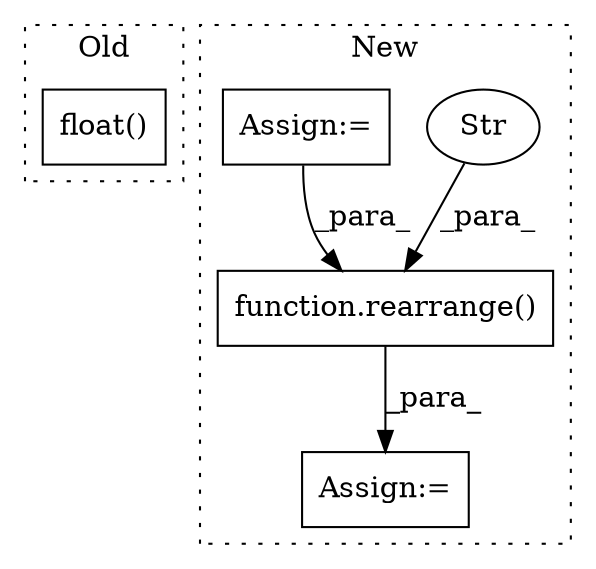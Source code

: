 digraph G {
subgraph cluster0 {
1 [label="float()" a="75" s="3390" l="20" shape="box"];
label = "Old";
style="dotted";
}
subgraph cluster1 {
2 [label="function.rearrange()" a="75" s="3555,3597" l="10,1" shape="box"];
3 [label="Str" a="66" s="3579" l="18" shape="ellipse"];
4 [label="Assign:=" a="68" s="3458" l="3" shape="box"];
5 [label="Assign:=" a="68" s="4008" l="3" shape="box"];
label = "New";
style="dotted";
}
2 -> 5 [label="_para_"];
3 -> 2 [label="_para_"];
4 -> 2 [label="_para_"];
}